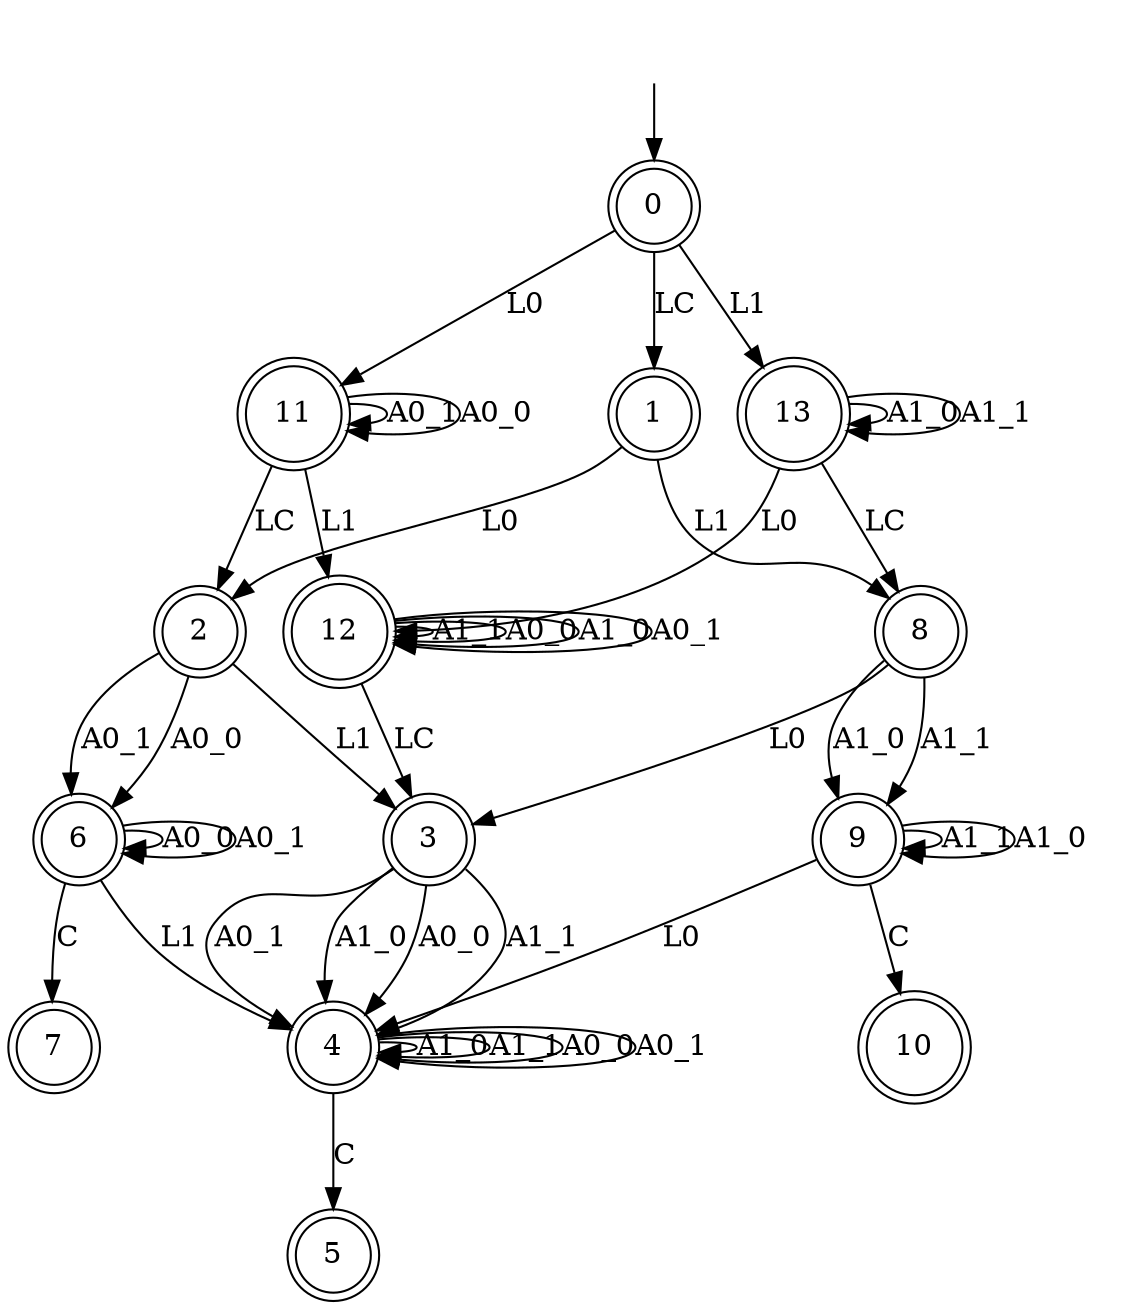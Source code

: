 digraph G {
  0 [ shape="doublecircle" label="0" ];
  1 [ shape="doublecircle" label="1" ];
  2 [ shape="doublecircle" label="2" ];
  3 [ shape="doublecircle" label="3" ];
  4 [ shape="doublecircle" label="4" ];
  5 [ shape="doublecircle" label="5" ];
  6 [ shape="doublecircle" label="6" ];
  7 [ shape="doublecircle" label="7" ];
  8 [ shape="doublecircle" label="8" ];
  9 [ shape="doublecircle" label="9" ];
  10 [ shape="doublecircle" label="10" ];
  11 [ shape="doublecircle" label="11" ];
  12 [ shape="doublecircle" label="12" ];
  13 [ shape="doublecircle" label="13" ];
  0 -> 1 [ label="LC" ];
  1 -> 2 [ label="L0" ];
  2 -> 3 [ label="L1" ];
  3 -> 4 [ label="A0_1" ];
  4 -> 5 [ label="C" ];
  4 -> 4 [ label="A1_0" ];
  4 -> 4 [ label="A1_1" ];
  4 -> 4 [ label="A0_0" ];
  4 -> 4 [ label="A0_1" ];
  3 -> 4 [ label="A1_0" ];
  3 -> 4 [ label="A0_0" ];
  3 -> 4 [ label="A1_1" ];
  2 -> 6 [ label="A0_1" ];
  6 -> 6 [ label="A0_0" ];
  6 -> 6 [ label="A0_1" ];
  6 -> 7 [ label="C" ];
  6 -> 4 [ label="L1" ];
  2 -> 6 [ label="A0_0" ];
  1 -> 8 [ label="L1" ];
  8 -> 9 [ label="A1_1" ];
  9 -> 10 [ label="C" ];
  9 -> 9 [ label="A1_1" ];
  9 -> 4 [ label="L0" ];
  9 -> 9 [ label="A1_0" ];
  8 -> 3 [ label="L0" ];
  8 -> 9 [ label="A1_0" ];
  0 -> 11 [ label="L0" ];
  11 -> 11 [ label="A0_1" ];
  11 -> 2 [ label="LC" ];
  11 -> 12 [ label="L1" ];
  12 -> 12 [ label="A1_1" ];
  12 -> 12 [ label="A0_0" ];
  12 -> 12 [ label="A1_0" ];
  12 -> 3 [ label="LC" ];
  12 -> 12 [ label="A0_1" ];
  11 -> 11 [ label="A0_0" ];
  0 -> 13 [ label="L1" ];
  13 -> 8 [ label="LC" ];
  13 -> 12 [ label="L0" ];
  13 -> 13 [ label="A1_0" ];
  13 -> 13 [ label="A1_1" ];
__start0 [label="", shape=none];
__start0 -> 0  [label=""];
}
